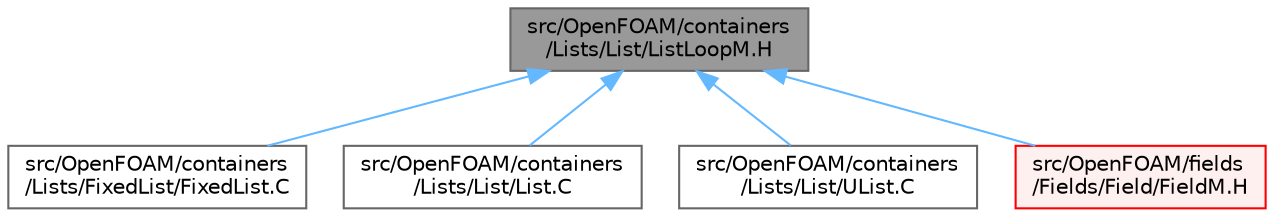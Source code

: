 digraph "src/OpenFOAM/containers/Lists/List/ListLoopM.H"
{
 // LATEX_PDF_SIZE
  bgcolor="transparent";
  edge [fontname=Helvetica,fontsize=10,labelfontname=Helvetica,labelfontsize=10];
  node [fontname=Helvetica,fontsize=10,shape=box,height=0.2,width=0.4];
  Node1 [id="Node000001",label="src/OpenFOAM/containers\l/Lists/List/ListLoopM.H",height=0.2,width=0.4,color="gray40", fillcolor="grey60", style="filled", fontcolor="black",tooltip="Macros for accessing List elements."];
  Node1 -> Node2 [id="edge1_Node000001_Node000002",dir="back",color="steelblue1",style="solid",tooltip=" "];
  Node2 [id="Node000002",label="src/OpenFOAM/containers\l/Lists/FixedList/FixedList.C",height=0.2,width=0.4,color="grey40", fillcolor="white", style="filled",URL="$FixedList_8C.html",tooltip=" "];
  Node1 -> Node3 [id="edge2_Node000001_Node000003",dir="back",color="steelblue1",style="solid",tooltip=" "];
  Node3 [id="Node000003",label="src/OpenFOAM/containers\l/Lists/List/List.C",height=0.2,width=0.4,color="grey40", fillcolor="white", style="filled",URL="$List_8C.html",tooltip=" "];
  Node1 -> Node4 [id="edge3_Node000001_Node000004",dir="back",color="steelblue1",style="solid",tooltip=" "];
  Node4 [id="Node000004",label="src/OpenFOAM/containers\l/Lists/List/UList.C",height=0.2,width=0.4,color="grey40", fillcolor="white", style="filled",URL="$UList_8C.html",tooltip=" "];
  Node1 -> Node5 [id="edge4_Node000001_Node000005",dir="back",color="steelblue1",style="solid",tooltip=" "];
  Node5 [id="Node000005",label="src/OpenFOAM/fields\l/Fields/Field/FieldM.H",height=0.2,width=0.4,color="red", fillcolor="#FFF0F0", style="filled",URL="$FieldM_8H.html",tooltip="Declaration macros for Field<Type> algebra."];
}
